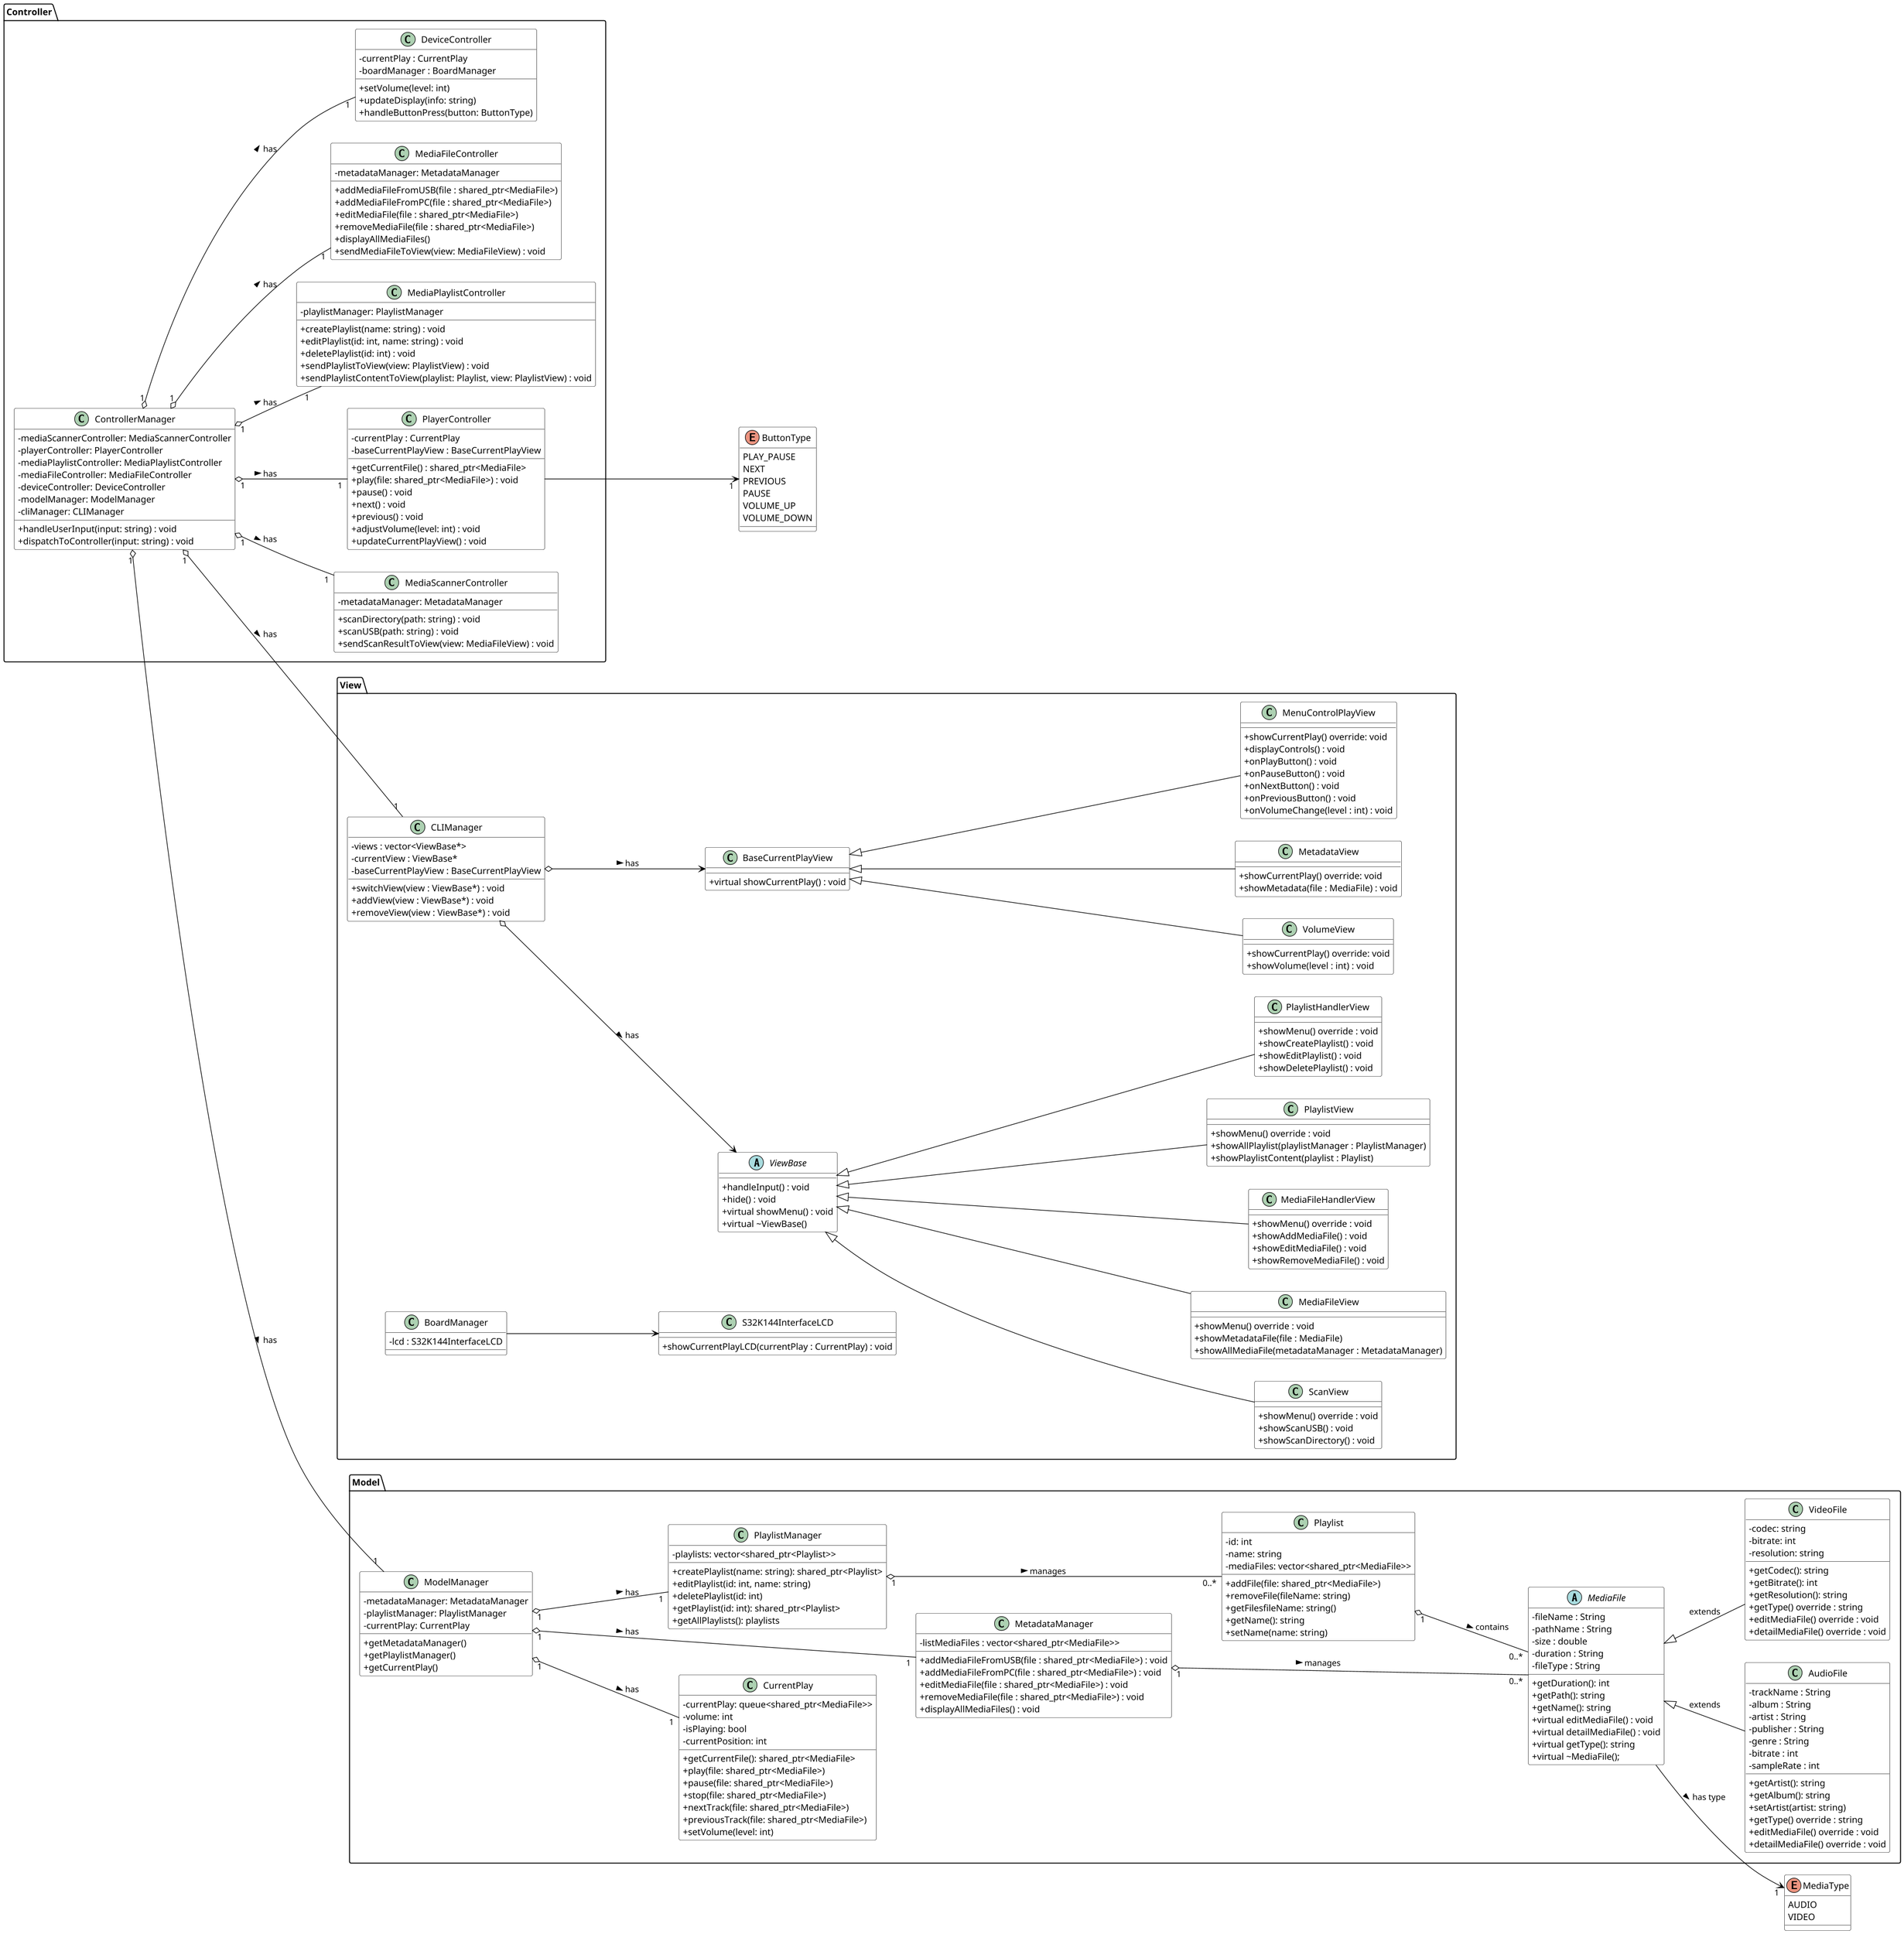 @startuml Media Player Class Diagram

left to right direction
skinparam outputFormat svg
scale 1.2

skinparam classAttributeIconSize 0
skinparam class {
    BackgroundColor white
    ArrowColor black
    BorderColor black
}

package View {
    class CLIManager {
        - views : vector<ViewBase*>
        - currentView : ViewBase*
        - baseCurrentPlayView : BaseCurrentPlayView
        + switchView(view : ViewBase*) : void
        + addView(view : ViewBase*) : void
        + removeView(view : ViewBase*) : void
    }

    abstract class ViewBase {
        + handleInput() : void
        + hide() : void
        + virtual showMenu() : void
        + virtual ~ViewBase()
    }

    class ScanView {
        + showMenu() override : void
        + showScanUSB() : void
        + showScanDirectory() : void
    }

    class MediaFileView {
        + showMenu() override : void
        + showMetadataFile(file : MediaFile)
        + showAllMediaFile(metadataManager : MetadataManager)
    }

    class MediaFileHandlerView {
        + showMenu() override : void
        + showAddMediaFile() : void
        + showEditMediaFile() : void
        + showRemoveMediaFile() : void
    }

    class PlaylistView {
        + showMenu() override : void
        + showAllPlaylist(playlistManager : PlaylistManager)
        + showPlaylistContent(playlist : Playlist)
    }

    class PlaylistHandlerView {
        + showMenu() override : void
        + showCreatePlaylist() : void
        + showEditPlaylist() : void
        + showDeletePlaylist() : void
    }

    class BaseCurrentPlayView {
        + virtual showCurrentPlay() : void
    }

    class VolumeView {
        + showCurrentPlay() override: void
        + showVolume(level : int) : void
    }

    class MetadataView {
        + showCurrentPlay() override: void
        + showMetadata(file : MediaFile) : void
    }

    class MenuControlPlayView {
        + showCurrentPlay() override: void
        + displayControls() : void
        + onPlayButton() : void
        + onPauseButton() : void
        + onNextButton() : void
        + onPreviousButton() : void
        + onVolumeChange(level : int) : void
    }

    class BoardManager {
        - lcd : S32K144InterfaceLCD
    }

    class S32K144InterfaceLCD {
        + showCurrentPlayLCD(currentPlay : CurrentPlay) : void
    }
}

CLIManager o--> ViewBase : has >
CLIManager o--> BaseCurrentPlayView : has >
ViewBase <|-- ScanView
ViewBase <|-- MediaFileView
ViewBase <|-- MediaFileHandlerView
ViewBase <|-- PlaylistView
ViewBase <|-- PlaylistHandlerView
BaseCurrentPlayView <|-- VolumeView
BaseCurrentPlayView <|-- MetadataView
BaseCurrentPlayView <|-- MenuControlPlayView
BoardManager --> S32K144InterfaceLCD


package Controller {
    class ControllerManager {
        - mediaScannerController: MediaScannerController
        - playerController: PlayerController
        - mediaPlaylistController: MediaPlaylistController
        - mediaFileController: MediaFileController
        - deviceController: DeviceController
        - modelManager: ModelManager
        - cliManager: CLIManager
        + handleUserInput(input: string) : void
        + dispatchToController(input: string) : void
    }

    
    class MediaScannerController {
        - metadataManager: MetadataManager
        + scanDirectory(path: string) : void
        + scanUSB(path: string) : void
        + sendScanResultToView(view: MediaFileView) : void
    }

    
    class PlayerController {
        - currentPlay : CurrentPlay
        - baseCurrentPlayView : BaseCurrentPlayView
        + getCurrentFile() : shared_ptr<MediaFile>
        + play(file: shared_ptr<MediaFile>) : void
        + pause() : void
        + next() : void
        + previous() : void
        + adjustVolume(level: int) : void
        + updateCurrentPlayView() : void
    }

    class MediaPlaylistController {
        - playlistManager: PlaylistManager
        + createPlaylist(name: string) : void
        + editPlaylist(id: int, name: string) : void
        + deletePlaylist(id: int) : void
        + sendPlaylistToView(view: PlaylistView) : void
        + sendPlaylistContentToView(playlist: Playlist, view: PlaylistView) : void
    }


    class MediaFileController {
        - metadataManager: MetadataManager
        + addMediaFileFromUSB(file : shared_ptr<MediaFile>)
        + addMediaFileFromPC(file : shared_ptr<MediaFile>)
        + editMediaFile(file : shared_ptr<MediaFile>)
        + removeMediaFile(file : shared_ptr<MediaFile>)
        + displayAllMediaFiles()
        + sendMediaFileToView(view: MediaFileView) : void
    }

    class DeviceController {
        - currentPlay : CurrentPlay
        - boardManager : BoardManager
        + setVolume(level: int)
        + updateDisplay(info: string)
        + handleButtonPress(button: ButtonType)
    }


}

ControllerManager "1" o-- "1" MediaScannerController : has >
ControllerManager "1" o-- "1" PlayerController : has >
ControllerManager "1" o-- "1" MediaPlaylistController : has >
ControllerManager "1" o-- "1" MediaFileController : has >
ControllerManager "1" o-- "1" DeviceController : has >


package Model {

    class ModelManager{
        - metadataManager: MetadataManager
        - playlistManager: PlaylistManager
        - currentPlay: CurrentPlay
        + getMetadataManager()
        + getPlaylistManager()
        + getCurrentPlay()
    }

    class CurrentPlay{
        - currentPlay: queue<shared_ptr<MediaFile>>
        - volume: int
        - isPlaying: bool
        - currentPosition: int
        + getCurrentFile(): shared_ptr<MediaFile>
        + play(file: shared_ptr<MediaFile>)
        + pause(file: shared_ptr<MediaFile>)
        + stop(file: shared_ptr<MediaFile>)
        + nextTrack(file: shared_ptr<MediaFile>)
        + previousTrack(file: shared_ptr<MediaFile>)
        + setVolume(level: int)
    }

    abstract class MediaFile {
        - fileName : String
        - pathName : String
        - size : double
        - duration : String
        - fileType : String
        + getDuration(): int
        + getPath(): string
        + getName(): string
        + virtual editMediaFile() : void
        + virtual detailMediaFile() : void
        + virtual getType(): string
        + virtual ~MediaFile();
    }
    
    class AudioFile {
        - trackName : String
        - album : String
        - artist : String
        - publisher : String
        - genre : String
        - bitrate : int
        - sampleRate : int
        + getArtist(): string
        + getAlbum(): string
        + setArtist(artist: string)
        + getType() override : string
        + editMediaFile() override : void
        + detailMediaFile() override : void
    }
    
    class VideoFile {
        - codec: string
        - bitrate: int
        - resolution: string
        + getCodec(): string
        + getBitrate(): int
        + getResolution(): string
        + getType() override : string
        + editMediaFile() override : void
        + detailMediaFile() override : void
    }
    
    class Playlist {
        - id: int
        - name: string
        - mediaFiles: vector<shared_ptr<MediaFile>>
        + addFile(file: shared_ptr<MediaFile>)
        + removeFile(fileName: string)
        + getFilesfileName: string()
        + getName(): string
        + setName(name: string)
    }

    class MetadataManager {
        - listMediaFiles : vector<shared_ptr<MediaFile>>
        + addMediaFileFromUSB(file : shared_ptr<MediaFile>) : void
        + addMediaFileFromPC(file : shared_ptr<MediaFile>) : void
        + editMediaFile(file : shared_ptr<MediaFile>) : void
        + removeMediaFile(file : shared_ptr<MediaFile>) : void
        + displayAllMediaFiles() : void
    }
    
    class PlaylistManager {
        - playlists: vector<shared_ptr<Playlist>>
        + createPlaylist(name: string): shared_ptr<Playlist>
        + editPlaylist(id: int, name: string)
        + deletePlaylist(id: int)
        + getPlaylist(id: int): shared_ptr<Playlist>
        + getAllPlaylists(): playlists
    }
    
}


enum MediaType {
    AUDIO
    VIDEO
}

enum ButtonType {
    PLAY_PAUSE
    NEXT
    PREVIOUS
    PAUSE
    VOLUME_UP
    VOLUME_DOWN
}

' Inheritance relationships
MediaFile <|-- AudioFile : extends
MediaFile <|-- VideoFile : extends

' Composition relationships (strong ownership)
PlaylistManager "1" o-- "0..*" Playlist : manages >
Playlist "1" o-- "0..*" MediaFile : contains >
MetadataManager "1" o-- "0..*" MediaFile : manages >

ModelManager "1" o-- "1" MetadataManager : has >
ModelManager "1" o-- "1" PlaylistManager : has >
ModelManager "1" o-- "1" CurrentPlay : has >

' Association relationships

MediaFile --> "1" MediaType : has type >
PlayerController --> "1" ButtonType

ControllerManager "1" o-- "1" ModelManager : has >
ControllerManager "1" o-- "1" CLIManager : has >
@enduml